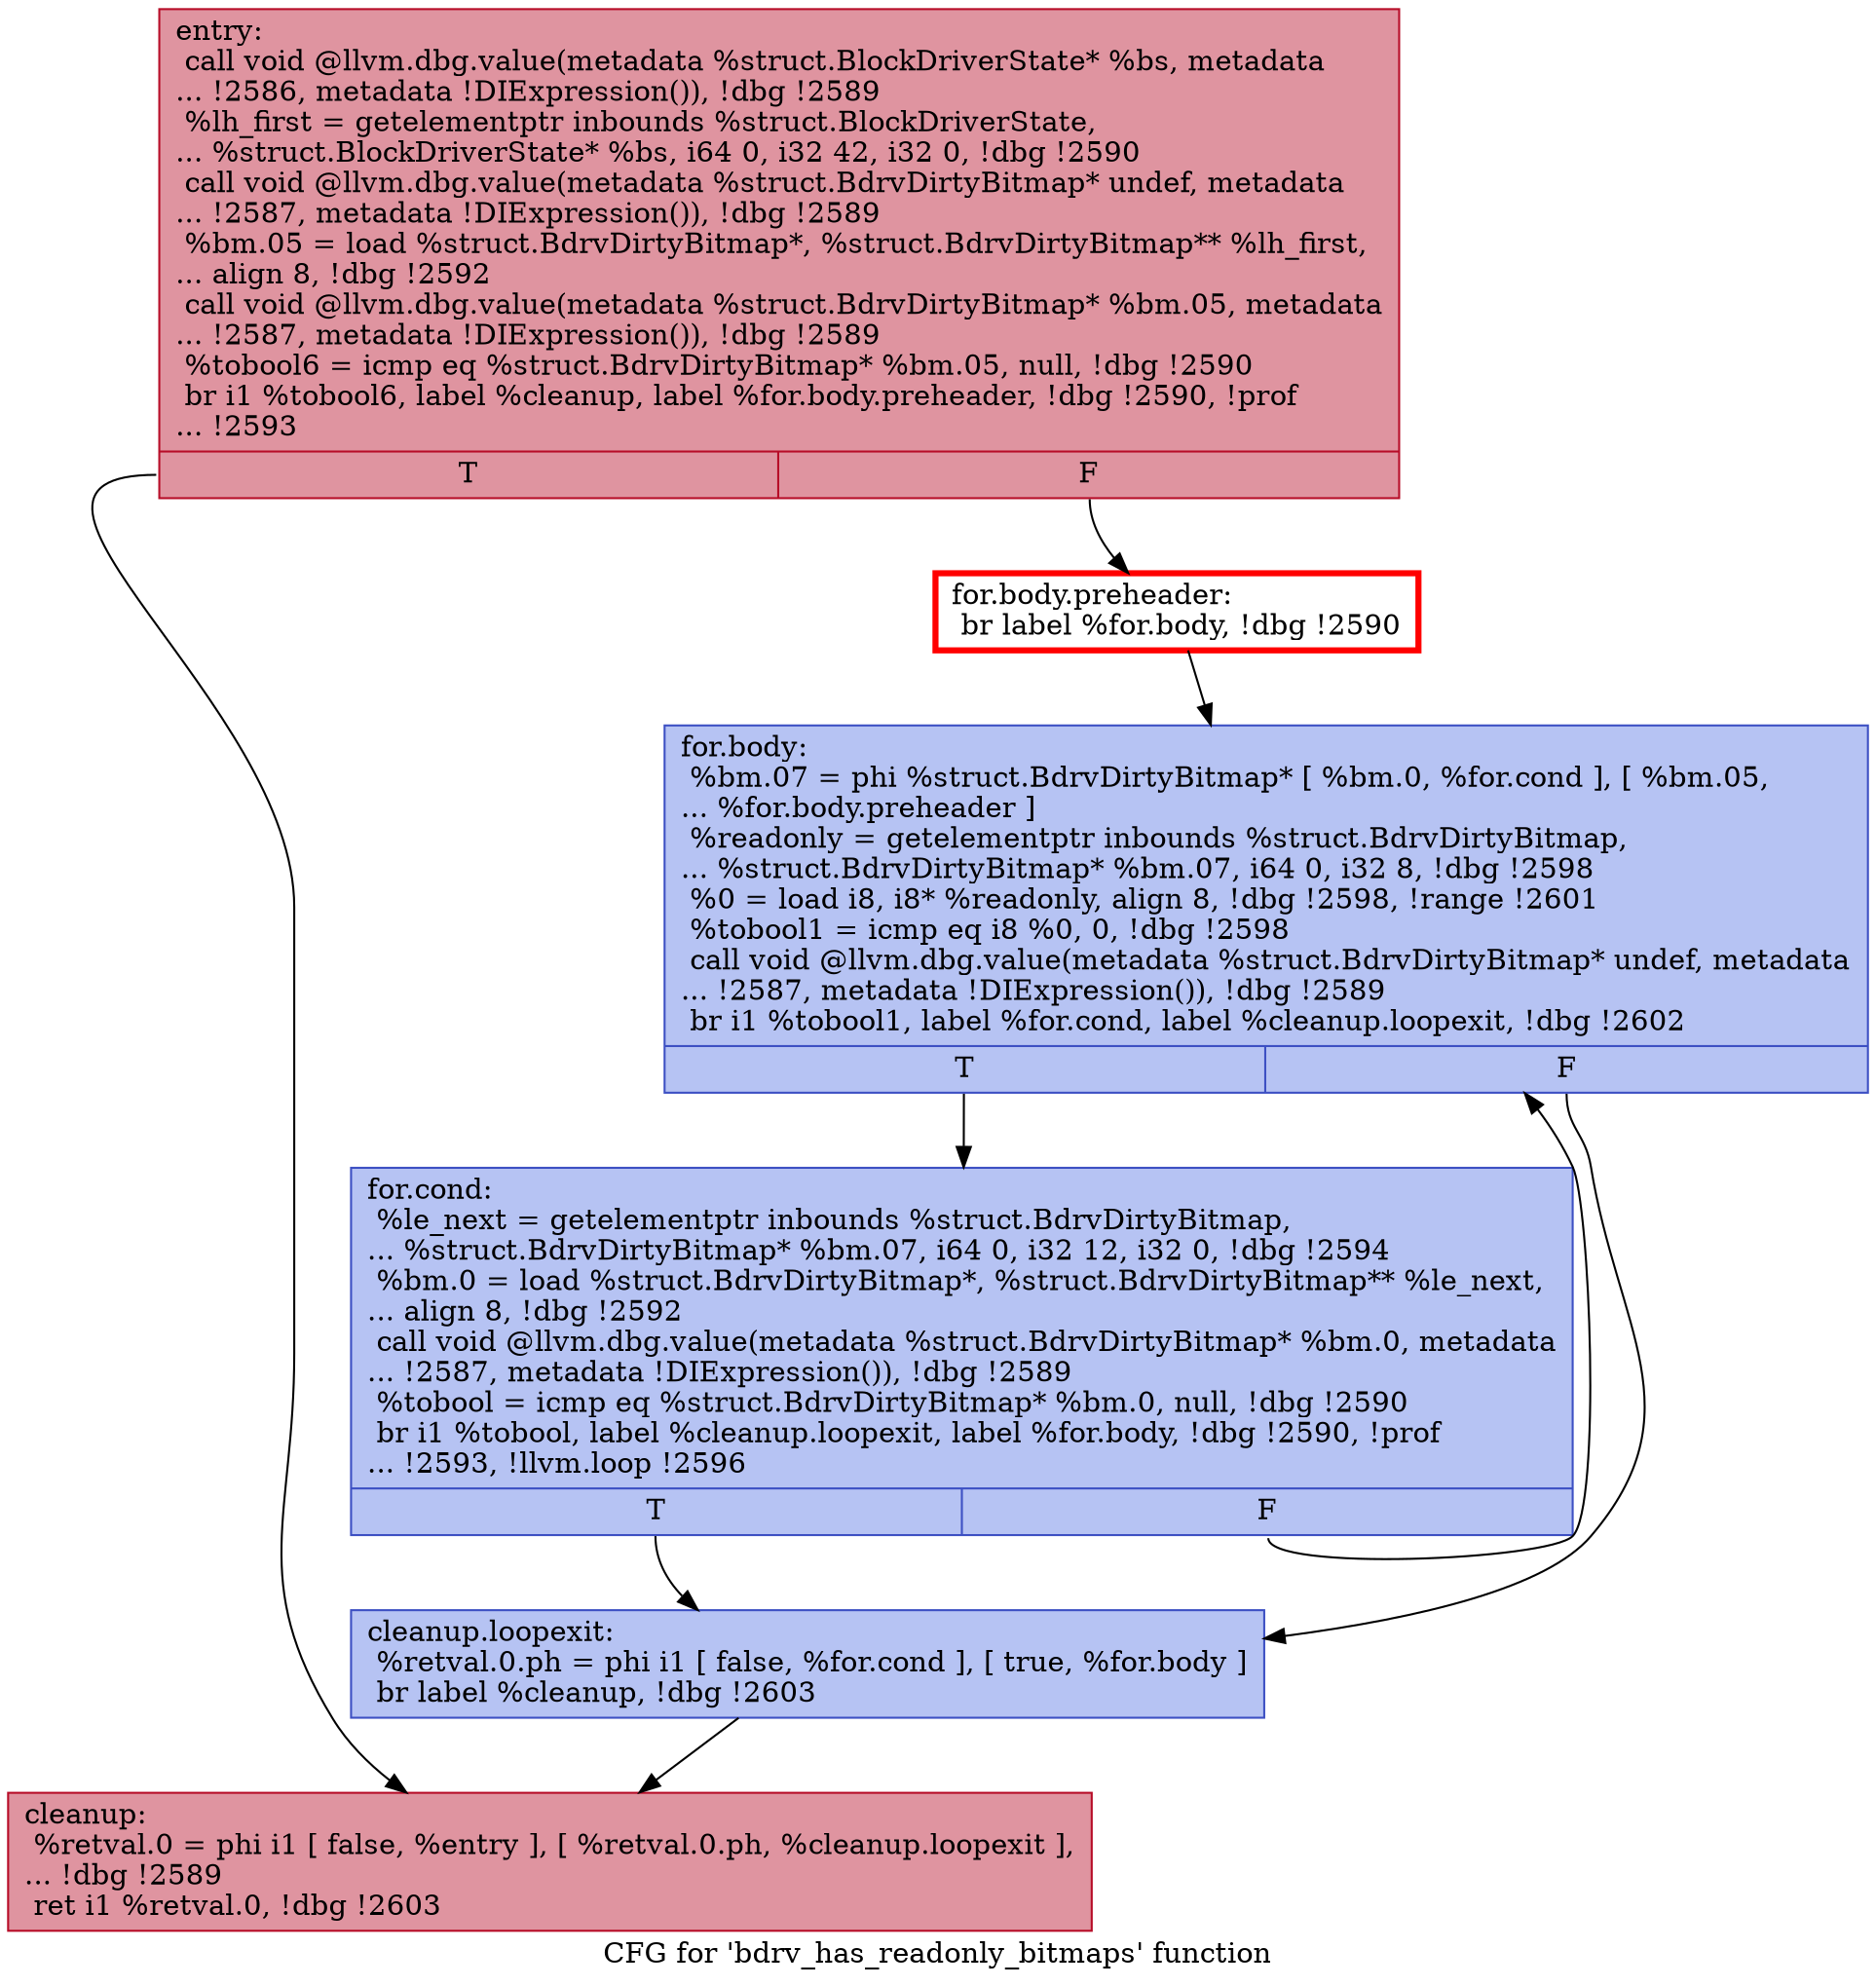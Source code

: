 digraph "CFG for 'bdrv_has_readonly_bitmaps' function" {
	label="CFG for 'bdrv_has_readonly_bitmaps' function";

	Node0x5601c2343c60 [shape=record,color="#b70d28ff", style=filled, fillcolor="#b70d2870",label="{entry:\l  call void @llvm.dbg.value(metadata %struct.BlockDriverState* %bs, metadata\l... !2586, metadata !DIExpression()), !dbg !2589\l  %lh_first = getelementptr inbounds %struct.BlockDriverState,\l... %struct.BlockDriverState* %bs, i64 0, i32 42, i32 0, !dbg !2590\l  call void @llvm.dbg.value(metadata %struct.BdrvDirtyBitmap* undef, metadata\l... !2587, metadata !DIExpression()), !dbg !2589\l  %bm.05 = load %struct.BdrvDirtyBitmap*, %struct.BdrvDirtyBitmap** %lh_first,\l... align 8, !dbg !2592\l  call void @llvm.dbg.value(metadata %struct.BdrvDirtyBitmap* %bm.05, metadata\l... !2587, metadata !DIExpression()), !dbg !2589\l  %tobool6 = icmp eq %struct.BdrvDirtyBitmap* %bm.05, null, !dbg !2590\l  br i1 %tobool6, label %cleanup, label %for.body.preheader, !dbg !2590, !prof\l... !2593\l|{<s0>T|<s1>F}}"];
	Node0x5601c2343c60:s0 -> Node0x5601c2346c40;
	Node0x5601c2343c60:s1 -> Node0x5601c23478d0;
	Node0x5601c23478d0 [shape=record,penwidth=3.0, color="red",label="{for.body.preheader:                               \l  br label %for.body, !dbg !2590\l}"];
	Node0x5601c23478d0 -> Node0x5601c2345fe0;
	Node0x5601c2345dc0 [shape=record,color="#3d50c3ff", style=filled, fillcolor="#5977e370",label="{for.cond:                                         \l  %le_next = getelementptr inbounds %struct.BdrvDirtyBitmap,\l... %struct.BdrvDirtyBitmap* %bm.07, i64 0, i32 12, i32 0, !dbg !2594\l  %bm.0 = load %struct.BdrvDirtyBitmap*, %struct.BdrvDirtyBitmap** %le_next,\l... align 8, !dbg !2592\l  call void @llvm.dbg.value(metadata %struct.BdrvDirtyBitmap* %bm.0, metadata\l... !2587, metadata !DIExpression()), !dbg !2589\l  %tobool = icmp eq %struct.BdrvDirtyBitmap* %bm.0, null, !dbg !2590\l  br i1 %tobool, label %cleanup.loopexit, label %for.body, !dbg !2590, !prof\l... !2593, !llvm.loop !2596\l|{<s0>T|<s1>F}}"];
	Node0x5601c2345dc0:s0 -> Node0x5601c2343990;
	Node0x5601c2345dc0:s1 -> Node0x5601c2345fe0;
	Node0x5601c2345fe0 [shape=record,color="#3d50c3ff", style=filled, fillcolor="#5977e370",label="{for.body:                                         \l  %bm.07 = phi %struct.BdrvDirtyBitmap* [ %bm.0, %for.cond ], [ %bm.05,\l... %for.body.preheader ]\l  %readonly = getelementptr inbounds %struct.BdrvDirtyBitmap,\l... %struct.BdrvDirtyBitmap* %bm.07, i64 0, i32 8, !dbg !2598\l  %0 = load i8, i8* %readonly, align 8, !dbg !2598, !range !2601\l  %tobool1 = icmp eq i8 %0, 0, !dbg !2598\l  call void @llvm.dbg.value(metadata %struct.BdrvDirtyBitmap* undef, metadata\l... !2587, metadata !DIExpression()), !dbg !2589\l  br i1 %tobool1, label %for.cond, label %cleanup.loopexit, !dbg !2602\l|{<s0>T|<s1>F}}"];
	Node0x5601c2345fe0:s0 -> Node0x5601c2345dc0;
	Node0x5601c2345fe0:s1 -> Node0x5601c2343990;
	Node0x5601c2343990 [shape=record,color="#3d50c3ff", style=filled, fillcolor="#5977e370",label="{cleanup.loopexit:                                 \l  %retval.0.ph = phi i1 [ false, %for.cond ], [ true, %for.body ]\l  br label %cleanup, !dbg !2603\l}"];
	Node0x5601c2343990 -> Node0x5601c2346c40;
	Node0x5601c2346c40 [shape=record,color="#b70d28ff", style=filled, fillcolor="#b70d2870",label="{cleanup:                                          \l  %retval.0 = phi i1 [ false, %entry ], [ %retval.0.ph, %cleanup.loopexit ],\l... !dbg !2589\l  ret i1 %retval.0, !dbg !2603\l}"];
}
